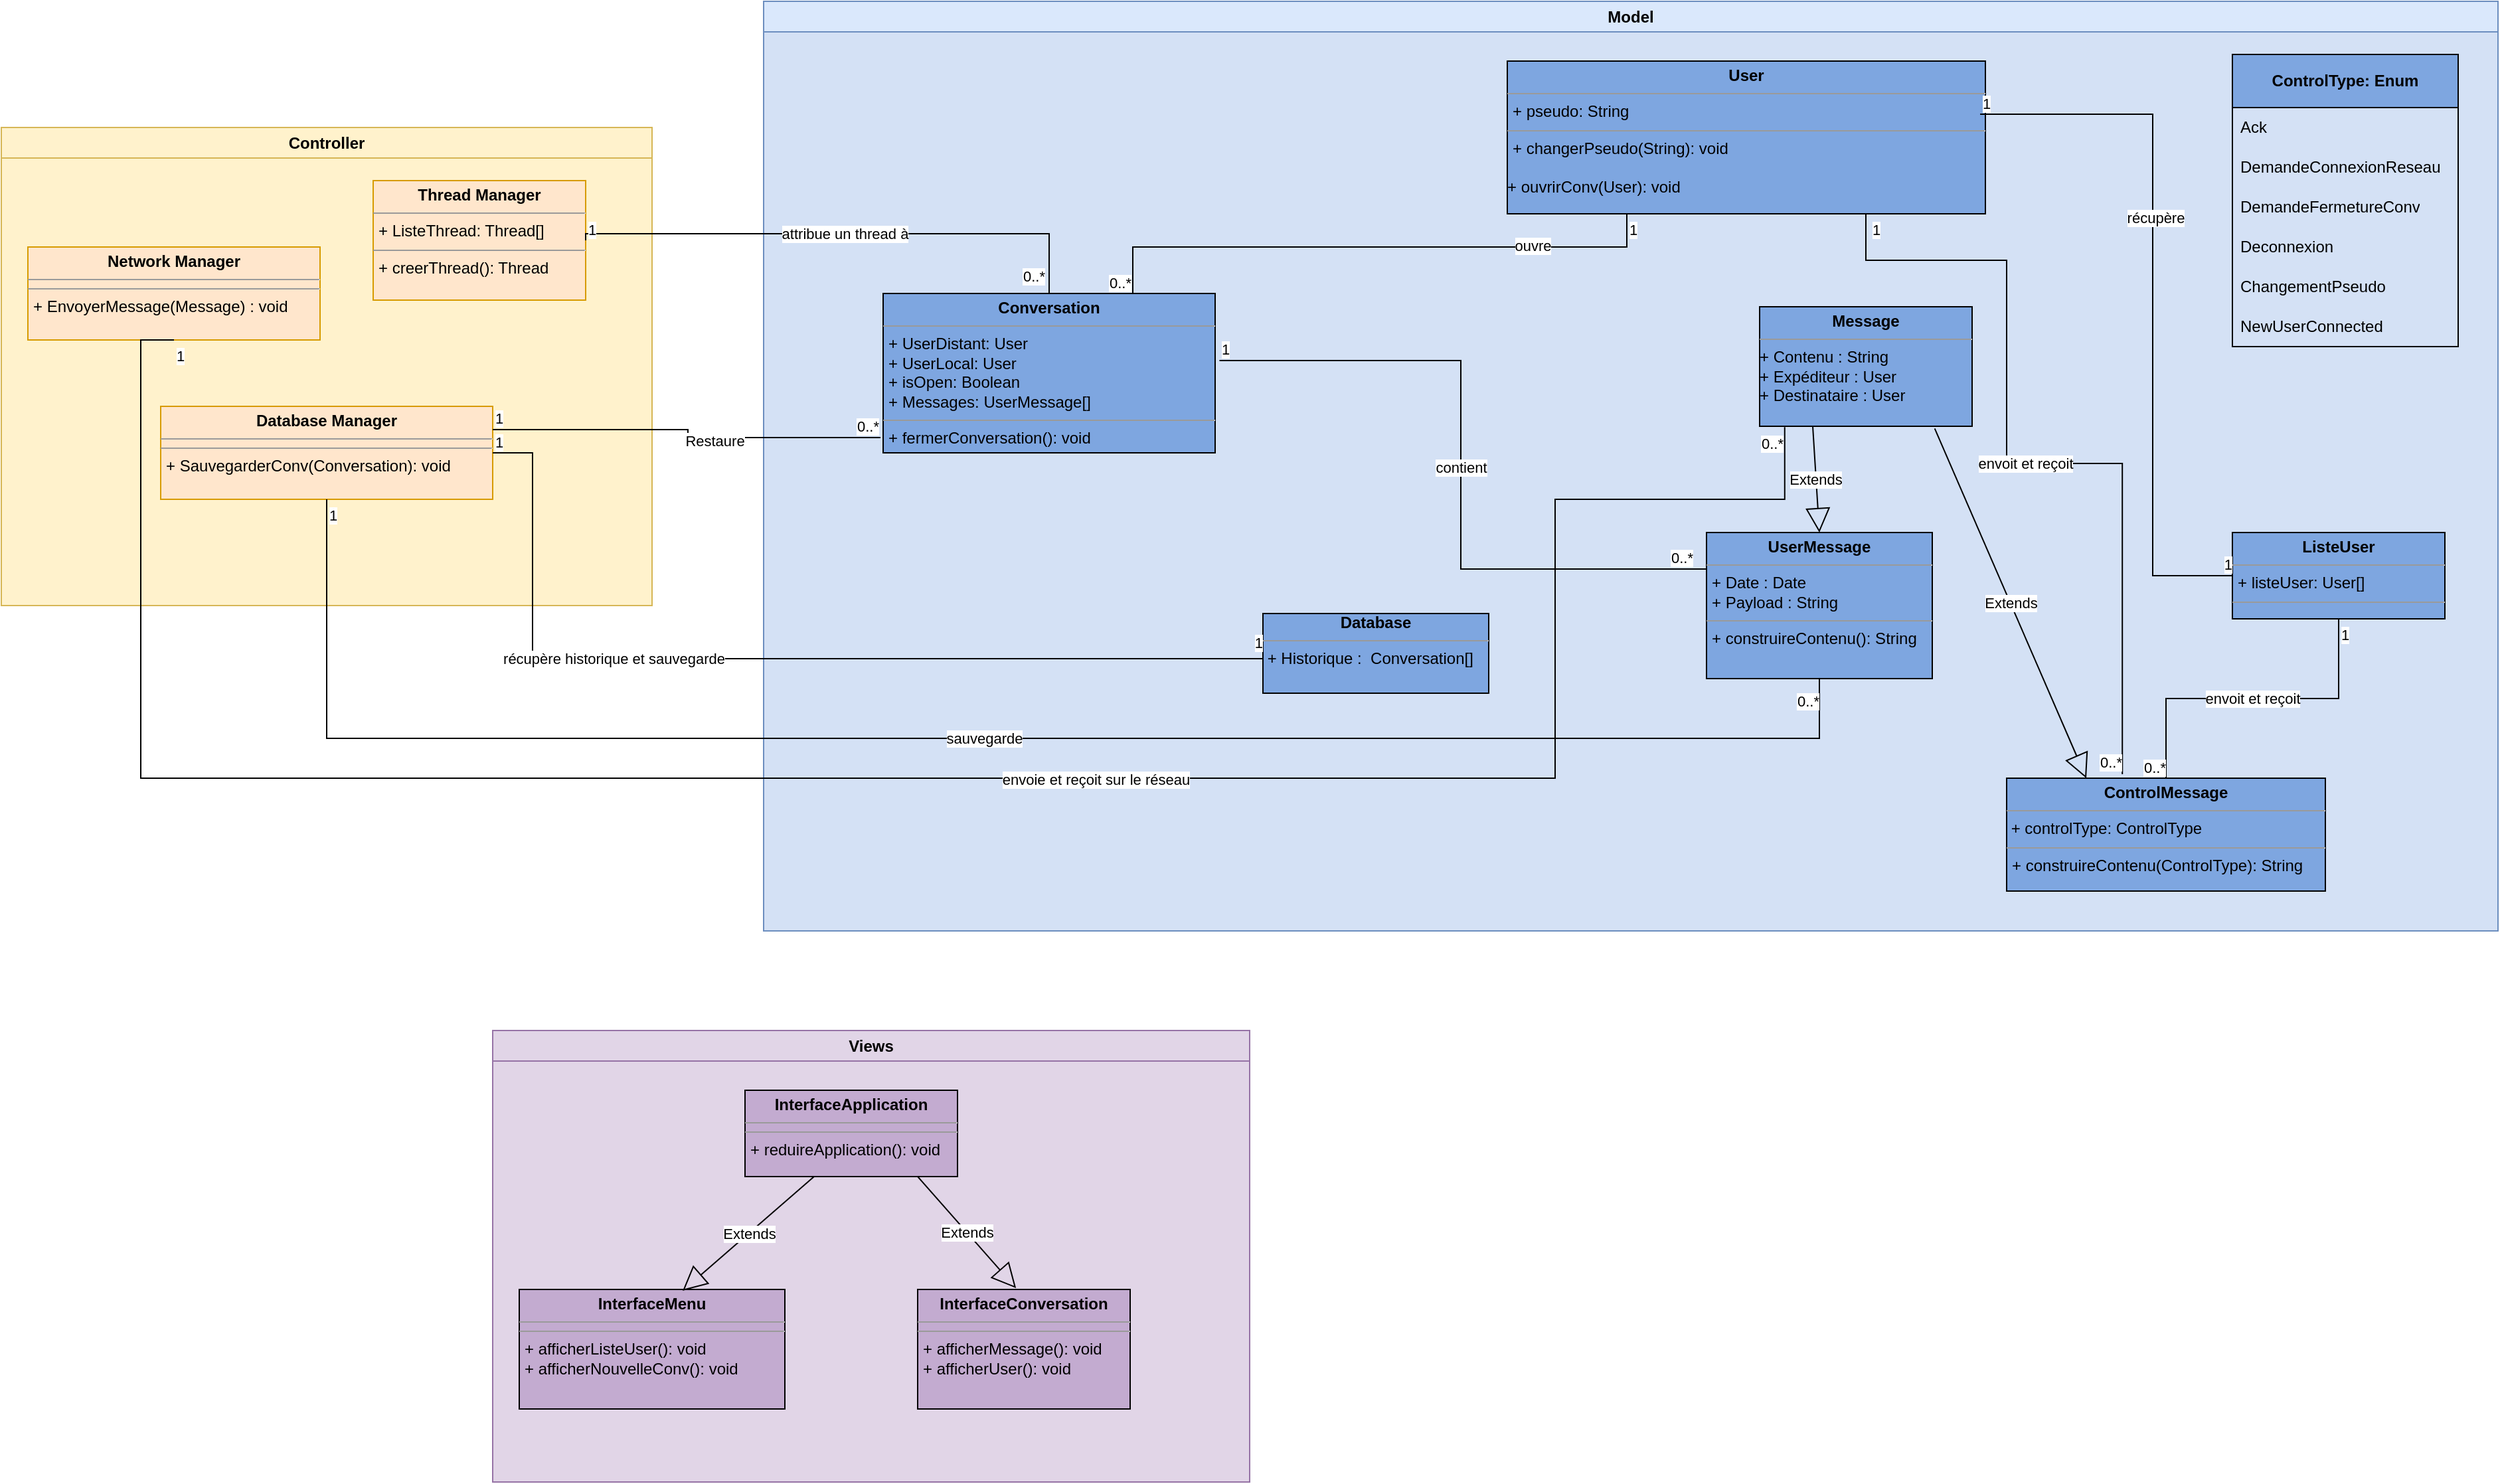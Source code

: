 <mxfile version="20.5.3" type="github">
  <diagram id="C5RBs43oDa-KdzZeNtuy" name="Page-1">
    <mxGraphModel dx="2249" dy="1882" grid="1" gridSize="10" guides="1" tooltips="1" connect="1" arrows="1" fold="1" page="1" pageScale="1" pageWidth="827" pageHeight="1169" math="0" shadow="0">
      <root>
        <mxCell id="WIyWlLk6GJQsqaUBKTNV-0" />
        <mxCell id="WIyWlLk6GJQsqaUBKTNV-1" parent="WIyWlLk6GJQsqaUBKTNV-0" />
        <mxCell id="UPsKfftQwJRPj4qGPjUT-1" value="&lt;div&gt;Controller&lt;/div&gt;" style="swimlane;whiteSpace=wrap;html=1;fillColor=#fff2cc;strokeColor=#d6b656;gradientColor=none;swimlaneFillColor=#FFF2CC;" parent="WIyWlLk6GJQsqaUBKTNV-1" vertex="1">
          <mxGeometry x="-140" y="-230" width="490" height="360" as="geometry">
            <mxRectangle x="150" y="270" width="100" height="30" as="alternateBounds" />
          </mxGeometry>
        </mxCell>
        <mxCell id="UPsKfftQwJRPj4qGPjUT-6" value="&lt;p style=&quot;margin:0px;margin-top:4px;text-align:center;&quot;&gt;&lt;b&gt;Thread Manager&lt;br&gt;&lt;/b&gt;&lt;/p&gt;&lt;hr size=&quot;1&quot;&gt;&lt;p style=&quot;margin:0px;margin-left:4px;&quot;&gt;+ ListeThread: Thread[] &lt;br&gt;&lt;/p&gt;&lt;hr size=&quot;1&quot;&gt;&lt;p style=&quot;margin:0px;margin-left:4px;&quot;&gt;+ creerThread(): Thread&lt;br&gt;&lt;/p&gt;" style="verticalAlign=top;align=left;overflow=fill;fontSize=12;fontFamily=Helvetica;html=1;fillColor=#ffe6cc;strokeColor=#d79b00;" parent="UPsKfftQwJRPj4qGPjUT-1" vertex="1">
          <mxGeometry x="280" y="40" width="160" height="90" as="geometry" />
        </mxCell>
        <mxCell id="UPsKfftQwJRPj4qGPjUT-7" value="&lt;p style=&quot;margin:0px;margin-top:4px;text-align:center;&quot;&gt;&lt;b&gt;Database Manager&lt;br&gt;&lt;/b&gt;&lt;/p&gt;&lt;hr size=&quot;1&quot;&gt;&lt;hr size=&quot;1&quot;&gt;&lt;p style=&quot;margin:0px;margin-left:4px;&quot;&gt;+ SauvegarderConv(Conversation): void&lt;br&gt;&lt;/p&gt;" style="verticalAlign=top;align=left;overflow=fill;fontSize=12;fontFamily=Helvetica;html=1;fillColor=#ffe6cc;strokeColor=#d79b00;" parent="UPsKfftQwJRPj4qGPjUT-1" vertex="1">
          <mxGeometry x="120" y="210" width="250" height="70" as="geometry" />
        </mxCell>
        <mxCell id="UPsKfftQwJRPj4qGPjUT-5" value="&lt;p style=&quot;margin:0px;margin-top:4px;text-align:center;&quot;&gt;&lt;b&gt;Network Manager&lt;br&gt;&lt;/b&gt;&lt;/p&gt;&lt;hr size=&quot;1&quot;&gt;&lt;hr size=&quot;1&quot;&gt;&lt;p style=&quot;margin:0px;margin-left:4px;&quot;&gt;+ EnvoyerMessage(Message) : void&lt;br&gt;&lt;/p&gt;&lt;p style=&quot;margin:0px;margin-left:4px;&quot;&gt;&lt;br&gt;&lt;/p&gt;&lt;p style=&quot;margin:0px;margin-left:4px;&quot;&gt;&lt;br&gt;&lt;/p&gt;" style="verticalAlign=top;align=left;overflow=fill;fontSize=12;fontFamily=Helvetica;html=1;fillColor=#ffe6cc;strokeColor=#d79b00;" parent="UPsKfftQwJRPj4qGPjUT-1" vertex="1">
          <mxGeometry x="20" y="90" width="220" height="70" as="geometry" />
        </mxCell>
        <mxCell id="UPsKfftQwJRPj4qGPjUT-2" value="&lt;div&gt;Views&lt;/div&gt;" style="swimlane;whiteSpace=wrap;html=1;fillColor=#e1d5e7;strokeColor=#9673a6;swimlaneFillColor=#E1D5E7;" parent="WIyWlLk6GJQsqaUBKTNV-1" vertex="1">
          <mxGeometry x="230" y="450" width="570" height="340" as="geometry">
            <mxRectangle x="150" y="270" width="100" height="30" as="alternateBounds" />
          </mxGeometry>
        </mxCell>
        <mxCell id="UPsKfftQwJRPj4qGPjUT-47" value="&lt;p style=&quot;margin:0px;margin-top:4px;text-align:center;&quot;&gt;&lt;b&gt;InterfaceMenu&lt;/b&gt;&lt;br&gt;&lt;/p&gt;&lt;hr size=&quot;1&quot;&gt;&lt;hr size=&quot;1&quot;&gt;&lt;p style=&quot;margin:0px;margin-left:4px;&quot;&gt;+ afficherListeUser(): void&lt;/p&gt;&lt;p style=&quot;margin:0px;margin-left:4px;&quot;&gt;+ afficherNouvelleConv(): void&lt;br&gt;&lt;/p&gt;" style="verticalAlign=top;align=left;overflow=fill;fontSize=12;fontFamily=Helvetica;html=1;fillColor=#C3ABD0;" parent="UPsKfftQwJRPj4qGPjUT-2" vertex="1">
          <mxGeometry x="20" y="195" width="200" height="90" as="geometry" />
        </mxCell>
        <mxCell id="GiMUJ_xKoqUu7y3irece-8" value="&lt;p style=&quot;margin:0px;margin-top:4px;text-align:center;&quot;&gt;&lt;b&gt;InterfaceApplication&lt;/b&gt;&lt;/p&gt;&lt;hr size=&quot;1&quot;&gt;&lt;hr size=&quot;1&quot;&gt;&lt;p style=&quot;margin:0px;margin-left:4px;&quot;&gt;+ reduireApplication(): void &lt;br&gt;&lt;/p&gt;" style="verticalAlign=top;align=left;overflow=fill;fontSize=12;fontFamily=Helvetica;html=1;fillColor=#C3ABD0;" parent="UPsKfftQwJRPj4qGPjUT-2" vertex="1">
          <mxGeometry x="190" y="45" width="160" height="65" as="geometry" />
        </mxCell>
        <mxCell id="UPsKfftQwJRPj4qGPjUT-19" value="&lt;p style=&quot;margin:0px;margin-top:4px;text-align:center;&quot;&gt;&lt;b&gt;InterfaceConversation&lt;/b&gt;&lt;/p&gt;&lt;hr size=&quot;1&quot;&gt;&lt;hr size=&quot;1&quot;&gt;&lt;p style=&quot;margin:0px;margin-left:4px;&quot;&gt;+ afficherMessage(): void&lt;/p&gt;&lt;p style=&quot;margin:0px;margin-left:4px;&quot;&gt;+ afficherUser(): void &lt;br&gt;&lt;/p&gt;" style="verticalAlign=top;align=left;overflow=fill;fontSize=12;fontFamily=Helvetica;html=1;fillColor=#C3ABD0;" parent="UPsKfftQwJRPj4qGPjUT-2" vertex="1">
          <mxGeometry x="320" y="195" width="160" height="90" as="geometry" />
        </mxCell>
        <mxCell id="GiMUJ_xKoqUu7y3irece-9" value="Extends" style="endArrow=block;endSize=16;endFill=0;html=1;rounded=0;entryX=0.463;entryY=-0.011;entryDx=0;entryDy=0;exitX=0.914;exitY=1.019;exitDx=0;exitDy=0;exitPerimeter=0;entryPerimeter=0;" parent="UPsKfftQwJRPj4qGPjUT-2" target="UPsKfftQwJRPj4qGPjUT-19" edge="1">
          <mxGeometry width="160" relative="1" as="geometry">
            <mxPoint x="320.0" y="110" as="sourcePoint" />
            <mxPoint x="378.76" y="227.29" as="targetPoint" />
          </mxGeometry>
        </mxCell>
        <mxCell id="GiMUJ_xKoqUu7y3irece-10" value="Extends" style="endArrow=block;endSize=16;endFill=0;html=1;rounded=0;entryX=0.615;entryY=0.011;entryDx=0;entryDy=0;entryPerimeter=0;exitX=0.325;exitY=1;exitDx=0;exitDy=0;exitPerimeter=0;" parent="UPsKfftQwJRPj4qGPjUT-2" source="GiMUJ_xKoqUu7y3irece-8" target="UPsKfftQwJRPj4qGPjUT-47" edge="1">
          <mxGeometry width="160" relative="1" as="geometry">
            <mxPoint x="230" y="115" as="sourcePoint" />
            <mxPoint x="404.08" y="204.01" as="targetPoint" />
          </mxGeometry>
        </mxCell>
        <mxCell id="UPsKfftQwJRPj4qGPjUT-3" value="Model" style="swimlane;whiteSpace=wrap;html=1;fillColor=#dae8fc;strokeColor=#6c8ebf;swimlaneFillColor=#D4E1F5;" parent="WIyWlLk6GJQsqaUBKTNV-1" vertex="1">
          <mxGeometry x="434" y="-325" width="1306" height="700" as="geometry">
            <mxRectangle x="150" y="270" width="100" height="30" as="alternateBounds" />
          </mxGeometry>
        </mxCell>
        <mxCell id="UPsKfftQwJRPj4qGPjUT-9" value="&lt;p style=&quot;margin:0px;margin-top:4px;text-align:center;&quot;&gt;&lt;b&gt;Message&lt;/b&gt;&lt;br&gt;&lt;/p&gt;&lt;hr size=&quot;1&quot;&gt;&lt;div&gt;+ Contenu : String &lt;br&gt;&lt;/div&gt;&lt;div&gt;+ Expéditeur : User&lt;/div&gt;&lt;div&gt;+ Destinataire : User&lt;br&gt;&lt;/div&gt;" style="verticalAlign=top;align=left;overflow=fill;fontSize=12;fontFamily=Helvetica;html=1;fillColor=#7EA6E0;" parent="UPsKfftQwJRPj4qGPjUT-3" vertex="1">
          <mxGeometry x="750" y="230" width="160" height="90" as="geometry" />
        </mxCell>
        <mxCell id="UPsKfftQwJRPj4qGPjUT-10" value="&lt;p style=&quot;margin:0px;margin-top:4px;text-align:center;&quot;&gt;&lt;b&gt;Conversation&lt;/b&gt;&lt;/p&gt;&lt;hr size=&quot;1&quot;&gt;&lt;p style=&quot;margin:0px;margin-left:4px;&quot;&gt;+ UserDistant: User&lt;/p&gt;&lt;p style=&quot;margin:0px;margin-left:4px;&quot;&gt;+ UserLocal: User&lt;br&gt;&lt;/p&gt;&lt;p style=&quot;margin:0px;margin-left:4px;&quot;&gt;+ isOpen: Boolean&lt;/p&gt;&lt;p style=&quot;margin:0px;margin-left:4px;&quot;&gt;+ Messages: UserMessage[]&lt;br&gt;&lt;/p&gt;&lt;hr size=&quot;1&quot;&gt;&lt;p style=&quot;margin:0px;margin-left:4px;&quot;&gt;+ fermerConversation(): void&lt;/p&gt;" style="verticalAlign=top;align=left;overflow=fill;fontSize=12;fontFamily=Helvetica;html=1;fillColor=#7EA6E0;" parent="UPsKfftQwJRPj4qGPjUT-3" vertex="1">
          <mxGeometry x="90" y="220" width="250" height="120" as="geometry" />
        </mxCell>
        <mxCell id="UPsKfftQwJRPj4qGPjUT-13" value="contient" style="endArrow=none;html=1;edgeStyle=orthogonalEdgeStyle;rounded=0;entryX=0;entryY=0.25;entryDx=0;entryDy=0;exitX=1.013;exitY=0.421;exitDx=0;exitDy=0;exitPerimeter=0;" parent="UPsKfftQwJRPj4qGPjUT-3" source="UPsKfftQwJRPj4qGPjUT-10" target="UPsKfftQwJRPj4qGPjUT-35" edge="1">
          <mxGeometry relative="1" as="geometry">
            <mxPoint x="170" y="94.5" as="sourcePoint" />
            <mxPoint x="330" y="94.5" as="targetPoint" />
          </mxGeometry>
        </mxCell>
        <mxCell id="UPsKfftQwJRPj4qGPjUT-14" value="1" style="edgeLabel;resizable=0;html=1;align=left;verticalAlign=bottom;" parent="UPsKfftQwJRPj4qGPjUT-13" connectable="0" vertex="1">
          <mxGeometry x="-1" relative="1" as="geometry" />
        </mxCell>
        <mxCell id="UPsKfftQwJRPj4qGPjUT-15" value="&lt;div&gt;0..*&lt;/div&gt;" style="edgeLabel;resizable=0;html=1;align=right;verticalAlign=bottom;" parent="UPsKfftQwJRPj4qGPjUT-13" connectable="0" vertex="1">
          <mxGeometry x="1" relative="1" as="geometry">
            <mxPoint x="-10" as="offset" />
          </mxGeometry>
        </mxCell>
        <mxCell id="UPsKfftQwJRPj4qGPjUT-20" value="&lt;p style=&quot;margin:0px;margin-top:4px;text-align:center;&quot;&gt;&lt;b&gt;User&lt;/b&gt;&lt;/p&gt;&lt;hr size=&quot;1&quot;&gt;&lt;p style=&quot;margin:0px;margin-left:4px;&quot;&gt;+ pseudo: String&lt;/p&gt;&lt;hr size=&quot;1&quot;&gt;&lt;p style=&quot;margin:0px;margin-left:4px;&quot;&gt;+ changerPseudo(String): void&lt;br&gt;&lt;/p&gt;&lt;div&gt;&lt;br&gt;&lt;/div&gt;&lt;div&gt;+ ouvrirConv(User): void&lt;/div&gt;" style="verticalAlign=top;align=left;overflow=fill;fontSize=12;fontFamily=Helvetica;html=1;fillColor=#7EA6E0;" parent="UPsKfftQwJRPj4qGPjUT-3" vertex="1">
          <mxGeometry x="560" y="45" width="360" height="115" as="geometry" />
        </mxCell>
        <mxCell id="UPsKfftQwJRPj4qGPjUT-26" value="" style="endArrow=none;html=1;edgeStyle=orthogonalEdgeStyle;rounded=0;entryX=0.75;entryY=0;entryDx=0;entryDy=0;exitX=0.25;exitY=1;exitDx=0;exitDy=0;" parent="UPsKfftQwJRPj4qGPjUT-3" source="UPsKfftQwJRPj4qGPjUT-20" target="UPsKfftQwJRPj4qGPjUT-10" edge="1">
          <mxGeometry relative="1" as="geometry">
            <mxPoint x="270" y="240" as="sourcePoint" />
            <mxPoint x="430" y="240" as="targetPoint" />
            <Array as="points">
              <mxPoint x="650" y="185" />
              <mxPoint x="278" y="185" />
              <mxPoint x="278" y="220" />
            </Array>
          </mxGeometry>
        </mxCell>
        <mxCell id="UPsKfftQwJRPj4qGPjUT-27" value="1" style="edgeLabel;resizable=0;html=1;align=left;verticalAlign=bottom;" parent="UPsKfftQwJRPj4qGPjUT-26" connectable="0" vertex="1">
          <mxGeometry x="-1" relative="1" as="geometry">
            <mxPoint y="20" as="offset" />
          </mxGeometry>
        </mxCell>
        <mxCell id="UPsKfftQwJRPj4qGPjUT-28" value="0..*" style="edgeLabel;resizable=0;html=1;align=right;verticalAlign=bottom;" parent="UPsKfftQwJRPj4qGPjUT-26" connectable="0" vertex="1">
          <mxGeometry x="1" relative="1" as="geometry" />
        </mxCell>
        <mxCell id="UPsKfftQwJRPj4qGPjUT-29" value="ouvre" style="edgeLabel;html=1;align=center;verticalAlign=middle;resizable=0;points=[];" parent="UPsKfftQwJRPj4qGPjUT-26" vertex="1" connectable="0">
          <mxGeometry x="-0.557" y="-2" relative="1" as="geometry">
            <mxPoint y="1" as="offset" />
          </mxGeometry>
        </mxCell>
        <mxCell id="UPsKfftQwJRPj4qGPjUT-35" value="&lt;p style=&quot;margin:0px;margin-top:4px;text-align:center;&quot;&gt;&lt;b&gt;UserMessage&lt;/b&gt;&lt;br&gt;&lt;/p&gt;&lt;hr size=&quot;1&quot;&gt;&lt;p style=&quot;margin:0px;margin-left:4px;&quot;&gt;+ Date : Date &lt;br&gt;&lt;/p&gt;&lt;p style=&quot;margin:0px;margin-left:4px;&quot;&gt;+ Payload : String&lt;/p&gt;&lt;hr size=&quot;1&quot;&gt;&lt;p style=&quot;margin:0px;margin-left:4px;&quot;&gt;+ construireContenu(): String&lt;br&gt;&lt;/p&gt;" style="verticalAlign=top;align=left;overflow=fill;fontSize=12;fontFamily=Helvetica;html=1;fillColor=#7EA6E0;" parent="UPsKfftQwJRPj4qGPjUT-3" vertex="1">
          <mxGeometry x="710" y="400" width="170" height="110" as="geometry" />
        </mxCell>
        <mxCell id="UPsKfftQwJRPj4qGPjUT-36" value="Extends" style="endArrow=block;endSize=16;endFill=0;html=1;rounded=0;entryX=0.5;entryY=0;entryDx=0;entryDy=0;exitX=0.25;exitY=1;exitDx=0;exitDy=0;" parent="UPsKfftQwJRPj4qGPjUT-3" source="UPsKfftQwJRPj4qGPjUT-9" target="UPsKfftQwJRPj4qGPjUT-35" edge="1">
          <mxGeometry width="160" relative="1" as="geometry">
            <mxPoint x="380" y="220" as="sourcePoint" />
            <mxPoint x="540" y="220" as="targetPoint" />
          </mxGeometry>
        </mxCell>
        <mxCell id="UPsKfftQwJRPj4qGPjUT-40" value="&lt;p style=&quot;margin:0px;margin-top:4px;text-align:center;&quot;&gt;&lt;b&gt;ControlMessage&lt;/b&gt;&lt;br&gt;&lt;/p&gt;&lt;hr size=&quot;1&quot;&gt;&amp;nbsp;+ controlType: ControlType&lt;br&gt;&lt;hr size=&quot;1&quot;&gt;&lt;p style=&quot;margin:0px;margin-left:4px;&quot;&gt;+ construireContenu(ControlType): String&lt;br&gt;&lt;/p&gt;" style="verticalAlign=top;align=left;overflow=fill;fontSize=12;fontFamily=Helvetica;html=1;fillColor=#7EA6E0;" parent="UPsKfftQwJRPj4qGPjUT-3" vertex="1">
          <mxGeometry x="936" y="585" width="240" height="85" as="geometry" />
        </mxCell>
        <mxCell id="UPsKfftQwJRPj4qGPjUT-41" value="&lt;b&gt;ControlType: Enum&lt;/b&gt;" style="swimlane;fontStyle=0;childLayout=stackLayout;horizontal=1;startSize=40;horizontalStack=0;resizeParent=1;resizeParentMax=0;resizeLast=0;collapsible=1;marginBottom=0;whiteSpace=wrap;html=1;fillColor=#7EA6E0;" parent="UPsKfftQwJRPj4qGPjUT-3" vertex="1">
          <mxGeometry x="1106" y="40" width="170" height="220" as="geometry" />
        </mxCell>
        <mxCell id="UPsKfftQwJRPj4qGPjUT-42" value="Ack " style="text;strokeColor=none;fillColor=none;align=left;verticalAlign=middle;spacingLeft=4;spacingRight=4;overflow=hidden;points=[[0,0.5],[1,0.5]];portConstraint=eastwest;rotatable=0;whiteSpace=wrap;html=1;" parent="UPsKfftQwJRPj4qGPjUT-41" vertex="1">
          <mxGeometry y="40" width="170" height="30" as="geometry" />
        </mxCell>
        <mxCell id="UPsKfftQwJRPj4qGPjUT-43" value="DemandeConnexionReseau" style="text;strokeColor=none;fillColor=none;align=left;verticalAlign=middle;spacingLeft=4;spacingRight=4;overflow=hidden;points=[[0,0.5],[1,0.5]];portConstraint=eastwest;rotatable=0;whiteSpace=wrap;html=1;" parent="UPsKfftQwJRPj4qGPjUT-41" vertex="1">
          <mxGeometry y="70" width="170" height="30" as="geometry" />
        </mxCell>
        <mxCell id="UPsKfftQwJRPj4qGPjUT-44" value="DemandeFermetureConv" style="text;strokeColor=none;fillColor=none;align=left;verticalAlign=middle;spacingLeft=4;spacingRight=4;overflow=hidden;points=[[0,0.5],[1,0.5]];portConstraint=eastwest;rotatable=0;whiteSpace=wrap;html=1;" parent="UPsKfftQwJRPj4qGPjUT-41" vertex="1">
          <mxGeometry y="100" width="170" height="30" as="geometry" />
        </mxCell>
        <mxCell id="UPsKfftQwJRPj4qGPjUT-65" value="Deconnexion" style="text;strokeColor=none;fillColor=none;align=left;verticalAlign=middle;spacingLeft=4;spacingRight=4;overflow=hidden;points=[[0,0.5],[1,0.5]];portConstraint=eastwest;rotatable=0;whiteSpace=wrap;html=1;" parent="UPsKfftQwJRPj4qGPjUT-41" vertex="1">
          <mxGeometry y="130" width="170" height="30" as="geometry" />
        </mxCell>
        <mxCell id="SIAMkjv2Gq026-A7u568-9" value="ChangementPseudo" style="text;strokeColor=none;fillColor=none;align=left;verticalAlign=middle;spacingLeft=4;spacingRight=4;overflow=hidden;points=[[0,0.5],[1,0.5]];portConstraint=eastwest;rotatable=0;whiteSpace=wrap;html=1;" vertex="1" parent="UPsKfftQwJRPj4qGPjUT-41">
          <mxGeometry y="160" width="170" height="30" as="geometry" />
        </mxCell>
        <mxCell id="GiMUJ_xKoqUu7y3irece-7" value="NewUserConnected" style="text;strokeColor=none;fillColor=none;align=left;verticalAlign=middle;spacingLeft=4;spacingRight=4;overflow=hidden;points=[[0,0.5],[1,0.5]];portConstraint=eastwest;rotatable=0;whiteSpace=wrap;html=1;" parent="UPsKfftQwJRPj4qGPjUT-41" vertex="1">
          <mxGeometry y="190" width="170" height="30" as="geometry" />
        </mxCell>
        <mxCell id="UPsKfftQwJRPj4qGPjUT-45" value="Extends" style="endArrow=block;endSize=16;endFill=0;html=1;rounded=0;entryX=0.25;entryY=0;entryDx=0;entryDy=0;exitX=0.824;exitY=1.019;exitDx=0;exitDy=0;exitPerimeter=0;" parent="UPsKfftQwJRPj4qGPjUT-3" source="UPsKfftQwJRPj4qGPjUT-9" target="UPsKfftQwJRPj4qGPjUT-40" edge="1">
          <mxGeometry width="160" relative="1" as="geometry">
            <mxPoint x="750" y="415" as="sourcePoint" />
            <mxPoint x="748.76" y="247.29" as="targetPoint" />
          </mxGeometry>
        </mxCell>
        <mxCell id="UPsKfftQwJRPj4qGPjUT-48" value="&lt;div align=&quot;center&quot;&gt;&lt;b&gt;Database&lt;/b&gt;&lt;br&gt;&lt;/div&gt;&lt;hr size=&quot;1&quot;&gt;&amp;nbsp;+ Historique :&amp;nbsp; Conversation[]&lt;br&gt;&lt;p style=&quot;margin:0px;margin-left:4px;&quot;&gt;&lt;br&gt;&lt;/p&gt;" style="verticalAlign=top;align=left;overflow=fill;fontSize=12;fontFamily=Helvetica;html=1;fillColor=#7EA6E0;" parent="UPsKfftQwJRPj4qGPjUT-3" vertex="1">
          <mxGeometry x="376" y="461" width="170" height="60" as="geometry" />
        </mxCell>
        <mxCell id="UPsKfftQwJRPj4qGPjUT-67" value="&lt;p style=&quot;margin:0px;margin-top:4px;text-align:center;&quot;&gt;&lt;b&gt;ListeUser&lt;/b&gt;&lt;br&gt;&lt;/p&gt;&lt;hr size=&quot;1&quot;&gt;&lt;p style=&quot;margin:0px;margin-left:4px;&quot;&gt;+ listeUser: User[]&lt;br&gt;&lt;/p&gt;&lt;hr size=&quot;1&quot;&gt;&lt;p style=&quot;margin:0px;margin-left:4px;&quot;&gt;&lt;br&gt;&lt;/p&gt;" style="verticalAlign=top;align=left;overflow=fill;fontSize=12;fontFamily=Helvetica;html=1;fillColor=#7EA6E0;" parent="UPsKfftQwJRPj4qGPjUT-3" vertex="1">
          <mxGeometry x="1106" y="400" width="160" height="65" as="geometry" />
        </mxCell>
        <mxCell id="GiMUJ_xKoqUu7y3irece-11" value="envoit et reçoit" style="endArrow=none;html=1;edgeStyle=orthogonalEdgeStyle;rounded=0;exitX=0.75;exitY=1;exitDx=0;exitDy=0;entryX=0.363;entryY=-0.035;entryDx=0;entryDy=0;entryPerimeter=0;" parent="UPsKfftQwJRPj4qGPjUT-3" source="UPsKfftQwJRPj4qGPjUT-20" target="UPsKfftQwJRPj4qGPjUT-40" edge="1">
          <mxGeometry relative="1" as="geometry">
            <mxPoint x="660" y="240" as="sourcePoint" />
            <mxPoint x="1026" y="485" as="targetPoint" />
            <Array as="points">
              <mxPoint x="830" y="195" />
              <mxPoint x="936" y="195" />
              <mxPoint x="936" y="348" />
              <mxPoint x="1023" y="348" />
            </Array>
          </mxGeometry>
        </mxCell>
        <mxCell id="GiMUJ_xKoqUu7y3irece-12" value="1" style="edgeLabel;resizable=0;html=1;align=left;verticalAlign=bottom;" parent="GiMUJ_xKoqUu7y3irece-11" connectable="0" vertex="1">
          <mxGeometry x="-1" relative="1" as="geometry">
            <mxPoint x="3" y="20" as="offset" />
          </mxGeometry>
        </mxCell>
        <mxCell id="GiMUJ_xKoqUu7y3irece-13" value="&lt;div&gt;0..*&lt;/div&gt;" style="edgeLabel;resizable=0;html=1;align=right;verticalAlign=bottom;" parent="GiMUJ_xKoqUu7y3irece-11" connectable="0" vertex="1">
          <mxGeometry x="1" relative="1" as="geometry" />
        </mxCell>
        <mxCell id="GiMUJ_xKoqUu7y3irece-15" value="envoit et reçoit" style="endArrow=none;html=1;edgeStyle=orthogonalEdgeStyle;rounded=0;exitX=0.5;exitY=1;exitDx=0;exitDy=0;entryX=0.5;entryY=0;entryDx=0;entryDy=0;" parent="UPsKfftQwJRPj4qGPjUT-3" source="UPsKfftQwJRPj4qGPjUT-67" edge="1" target="UPsKfftQwJRPj4qGPjUT-40">
          <mxGeometry relative="1" as="geometry">
            <mxPoint x="576" y="415" as="sourcePoint" />
            <mxPoint x="1056" y="535" as="targetPoint" />
          </mxGeometry>
        </mxCell>
        <mxCell id="GiMUJ_xKoqUu7y3irece-16" value="1" style="edgeLabel;resizable=0;html=1;align=left;verticalAlign=bottom;" parent="GiMUJ_xKoqUu7y3irece-15" connectable="0" vertex="1">
          <mxGeometry x="-1" relative="1" as="geometry">
            <mxPoint y="20" as="offset" />
          </mxGeometry>
        </mxCell>
        <mxCell id="GiMUJ_xKoqUu7y3irece-17" value="0..*" style="edgeLabel;resizable=0;html=1;align=right;verticalAlign=bottom;" parent="GiMUJ_xKoqUu7y3irece-15" connectable="0" vertex="1">
          <mxGeometry x="1" relative="1" as="geometry" />
        </mxCell>
        <mxCell id="4_mzQuEW0lg58dezS10a-0" value="" style="endArrow=none;html=1;edgeStyle=orthogonalEdgeStyle;rounded=0;entryX=0;entryY=0.5;entryDx=0;entryDy=0;exitX=0.989;exitY=0.348;exitDx=0;exitDy=0;exitPerimeter=0;" parent="UPsKfftQwJRPj4qGPjUT-3" source="UPsKfftQwJRPj4qGPjUT-20" target="UPsKfftQwJRPj4qGPjUT-67" edge="1">
          <mxGeometry relative="1" as="geometry">
            <mxPoint x="826" y="315" as="sourcePoint" />
            <mxPoint x="986" y="315" as="targetPoint" />
            <Array as="points">
              <mxPoint x="1046" y="85" />
              <mxPoint x="1046" y="432" />
            </Array>
          </mxGeometry>
        </mxCell>
        <mxCell id="4_mzQuEW0lg58dezS10a-1" value="1" style="edgeLabel;resizable=0;html=1;align=left;verticalAlign=bottom;" parent="4_mzQuEW0lg58dezS10a-0" connectable="0" vertex="1">
          <mxGeometry x="-1" relative="1" as="geometry" />
        </mxCell>
        <mxCell id="4_mzQuEW0lg58dezS10a-2" value="1" style="edgeLabel;resizable=0;html=1;align=right;verticalAlign=bottom;" parent="4_mzQuEW0lg58dezS10a-0" connectable="0" vertex="1">
          <mxGeometry x="1" relative="1" as="geometry" />
        </mxCell>
        <mxCell id="4_mzQuEW0lg58dezS10a-3" value="récupère" style="edgeLabel;html=1;align=center;verticalAlign=middle;resizable=0;points=[];" parent="4_mzQuEW0lg58dezS10a-0" vertex="1" connectable="0">
          <mxGeometry x="-0.227" y="2" relative="1" as="geometry">
            <mxPoint as="offset" />
          </mxGeometry>
        </mxCell>
        <mxCell id="UPsKfftQwJRPj4qGPjUT-16" value="attribue un thread à" style="endArrow=none;html=1;edgeStyle=orthogonalEdgeStyle;rounded=0;exitX=1;exitY=0.5;exitDx=0;exitDy=0;entryX=0.5;entryY=0;entryDx=0;entryDy=0;" parent="WIyWlLk6GJQsqaUBKTNV-1" source="UPsKfftQwJRPj4qGPjUT-6" target="UPsKfftQwJRPj4qGPjUT-10" edge="1">
          <mxGeometry relative="1" as="geometry">
            <mxPoint x="630" y="300" as="sourcePoint" />
            <mxPoint x="663" y="70" as="targetPoint" />
            <Array as="points">
              <mxPoint x="300" y="-150" />
              <mxPoint x="649" y="-150" />
            </Array>
          </mxGeometry>
        </mxCell>
        <mxCell id="UPsKfftQwJRPj4qGPjUT-17" value="1" style="edgeLabel;resizable=0;html=1;align=left;verticalAlign=bottom;" parent="UPsKfftQwJRPj4qGPjUT-16" connectable="0" vertex="1">
          <mxGeometry x="-1" relative="1" as="geometry" />
        </mxCell>
        <mxCell id="UPsKfftQwJRPj4qGPjUT-18" value="0..*" style="edgeLabel;resizable=0;html=1;align=right;verticalAlign=bottom;" parent="UPsKfftQwJRPj4qGPjUT-16" connectable="0" vertex="1">
          <mxGeometry x="1" relative="1" as="geometry">
            <mxPoint x="-3" y="-5" as="offset" />
          </mxGeometry>
        </mxCell>
        <mxCell id="UPsKfftQwJRPj4qGPjUT-30" value="" style="endArrow=none;html=1;edgeStyle=orthogonalEdgeStyle;rounded=0;entryX=0.118;entryY=1.007;entryDx=0;entryDy=0;exitX=0.5;exitY=1;exitDx=0;exitDy=0;entryPerimeter=0;" parent="WIyWlLk6GJQsqaUBKTNV-1" source="UPsKfftQwJRPj4qGPjUT-5" target="UPsKfftQwJRPj4qGPjUT-9" edge="1">
          <mxGeometry relative="1" as="geometry">
            <mxPoint x="480" y="410" as="sourcePoint" />
            <mxPoint x="640" y="410" as="targetPoint" />
            <Array as="points">
              <mxPoint x="-35" y="260" />
              <mxPoint x="1030" y="260" />
              <mxPoint x="1030" y="50" />
              <mxPoint x="1203" y="50" />
            </Array>
          </mxGeometry>
        </mxCell>
        <mxCell id="UPsKfftQwJRPj4qGPjUT-31" value="1" style="edgeLabel;resizable=0;html=1;align=left;verticalAlign=bottom;" parent="UPsKfftQwJRPj4qGPjUT-30" connectable="0" vertex="1">
          <mxGeometry x="-1" relative="1" as="geometry">
            <mxPoint y="20" as="offset" />
          </mxGeometry>
        </mxCell>
        <mxCell id="UPsKfftQwJRPj4qGPjUT-32" value="0..*" style="edgeLabel;resizable=0;html=1;align=right;verticalAlign=bottom;" parent="UPsKfftQwJRPj4qGPjUT-30" connectable="0" vertex="1">
          <mxGeometry x="1" relative="1" as="geometry">
            <mxPoint y="21" as="offset" />
          </mxGeometry>
        </mxCell>
        <mxCell id="UPsKfftQwJRPj4qGPjUT-33" value="envoie et reçoit sur le réseau" style="edgeLabel;html=1;align=center;verticalAlign=middle;resizable=0;points=[];" parent="UPsKfftQwJRPj4qGPjUT-30" vertex="1" connectable="0">
          <mxGeometry x="0.156" y="-1" relative="1" as="geometry">
            <mxPoint as="offset" />
          </mxGeometry>
        </mxCell>
        <mxCell id="UPsKfftQwJRPj4qGPjUT-49" value="" style="endArrow=none;html=1;edgeStyle=orthogonalEdgeStyle;rounded=0;entryX=0;entryY=0.5;entryDx=0;entryDy=0;exitX=1;exitY=0.5;exitDx=0;exitDy=0;" parent="WIyWlLk6GJQsqaUBKTNV-1" source="UPsKfftQwJRPj4qGPjUT-7" target="UPsKfftQwJRPj4qGPjUT-48" edge="1">
          <mxGeometry relative="1" as="geometry">
            <mxPoint x="410" y="90" as="sourcePoint" />
            <mxPoint x="570" y="90" as="targetPoint" />
            <Array as="points">
              <mxPoint x="260" y="15" />
              <mxPoint x="260" y="170" />
              <mxPoint x="810" y="170" />
            </Array>
          </mxGeometry>
        </mxCell>
        <mxCell id="UPsKfftQwJRPj4qGPjUT-50" value="1" style="edgeLabel;resizable=0;html=1;align=left;verticalAlign=bottom;" parent="UPsKfftQwJRPj4qGPjUT-49" connectable="0" vertex="1">
          <mxGeometry x="-1" relative="1" as="geometry" />
        </mxCell>
        <mxCell id="UPsKfftQwJRPj4qGPjUT-51" value="1" style="edgeLabel;resizable=0;html=1;align=right;verticalAlign=bottom;" parent="UPsKfftQwJRPj4qGPjUT-49" connectable="0" vertex="1">
          <mxGeometry x="1" relative="1" as="geometry" />
        </mxCell>
        <mxCell id="UPsKfftQwJRPj4qGPjUT-52" value="récupère historique et sauvegarde" style="edgeLabel;html=1;align=center;verticalAlign=middle;resizable=0;points=[];" parent="UPsKfftQwJRPj4qGPjUT-49" vertex="1" connectable="0">
          <mxGeometry x="-0.334" relative="1" as="geometry">
            <mxPoint as="offset" />
          </mxGeometry>
        </mxCell>
        <mxCell id="UPsKfftQwJRPj4qGPjUT-53" value="" style="endArrow=none;html=1;edgeStyle=orthogonalEdgeStyle;rounded=0;exitX=1;exitY=0.25;exitDx=0;exitDy=0;entryX=-0.008;entryY=0.904;entryDx=0;entryDy=0;entryPerimeter=0;" parent="WIyWlLk6GJQsqaUBKTNV-1" source="UPsKfftQwJRPj4qGPjUT-7" target="UPsKfftQwJRPj4qGPjUT-10" edge="1">
          <mxGeometry relative="1" as="geometry">
            <mxPoint x="620" y="-130" as="sourcePoint" />
            <mxPoint x="780" y="-130" as="targetPoint" />
          </mxGeometry>
        </mxCell>
        <mxCell id="UPsKfftQwJRPj4qGPjUT-54" value="1" style="edgeLabel;resizable=0;html=1;align=left;verticalAlign=bottom;" parent="UPsKfftQwJRPj4qGPjUT-53" connectable="0" vertex="1">
          <mxGeometry x="-1" relative="1" as="geometry" />
        </mxCell>
        <mxCell id="UPsKfftQwJRPj4qGPjUT-55" value="0..*" style="edgeLabel;resizable=0;html=1;align=right;verticalAlign=bottom;" parent="UPsKfftQwJRPj4qGPjUT-53" connectable="0" vertex="1">
          <mxGeometry x="1" relative="1" as="geometry" />
        </mxCell>
        <mxCell id="UPsKfftQwJRPj4qGPjUT-56" value="Restaure" style="edgeLabel;html=1;align=center;verticalAlign=middle;resizable=0;points=[];" parent="UPsKfftQwJRPj4qGPjUT-53" vertex="1" connectable="0">
          <mxGeometry x="0.159" y="-2" relative="1" as="geometry">
            <mxPoint as="offset" />
          </mxGeometry>
        </mxCell>
        <mxCell id="SIAMkjv2Gq026-A7u568-5" value="sauvegarde" style="endArrow=none;html=1;edgeStyle=orthogonalEdgeStyle;rounded=0;exitX=0.5;exitY=1;exitDx=0;exitDy=0;entryX=0.5;entryY=1;entryDx=0;entryDy=0;" edge="1" parent="WIyWlLk6GJQsqaUBKTNV-1" source="UPsKfftQwJRPj4qGPjUT-7" target="UPsKfftQwJRPj4qGPjUT-35">
          <mxGeometry relative="1" as="geometry">
            <mxPoint x="470" y="120" as="sourcePoint" />
            <mxPoint x="630" y="120" as="targetPoint" />
            <Array as="points">
              <mxPoint x="105" y="230" />
              <mxPoint x="1229" y="230" />
            </Array>
          </mxGeometry>
        </mxCell>
        <mxCell id="SIAMkjv2Gq026-A7u568-6" value="1" style="edgeLabel;resizable=0;html=1;align=left;verticalAlign=bottom;" connectable="0" vertex="1" parent="SIAMkjv2Gq026-A7u568-5">
          <mxGeometry x="-1" relative="1" as="geometry">
            <mxPoint y="20" as="offset" />
          </mxGeometry>
        </mxCell>
        <mxCell id="SIAMkjv2Gq026-A7u568-7" value="0..*" style="edgeLabel;resizable=0;html=1;align=right;verticalAlign=bottom;" connectable="0" vertex="1" parent="SIAMkjv2Gq026-A7u568-5">
          <mxGeometry x="1" relative="1" as="geometry">
            <mxPoint y="25" as="offset" />
          </mxGeometry>
        </mxCell>
      </root>
    </mxGraphModel>
  </diagram>
</mxfile>
